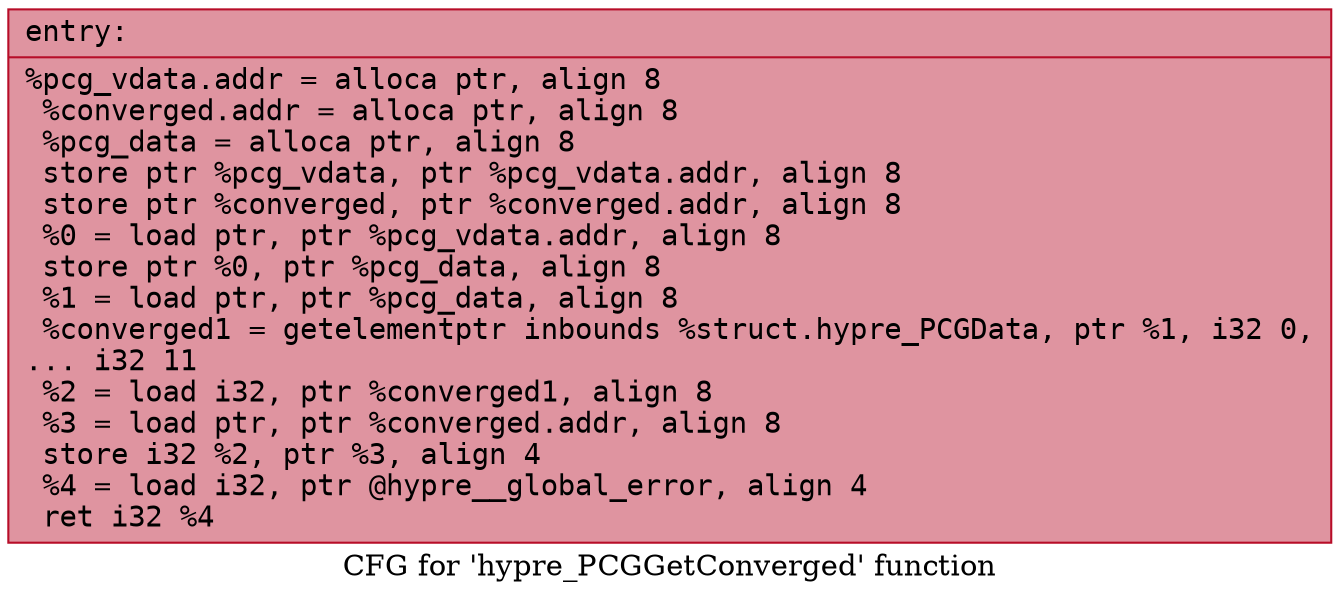 digraph "CFG for 'hypre_PCGGetConverged' function" {
	label="CFG for 'hypre_PCGGetConverged' function";

	Node0x55706168a200 [shape=record,color="#b70d28ff", style=filled, fillcolor="#b70d2870" fontname="Courier",label="{entry:\l|  %pcg_vdata.addr = alloca ptr, align 8\l  %converged.addr = alloca ptr, align 8\l  %pcg_data = alloca ptr, align 8\l  store ptr %pcg_vdata, ptr %pcg_vdata.addr, align 8\l  store ptr %converged, ptr %converged.addr, align 8\l  %0 = load ptr, ptr %pcg_vdata.addr, align 8\l  store ptr %0, ptr %pcg_data, align 8\l  %1 = load ptr, ptr %pcg_data, align 8\l  %converged1 = getelementptr inbounds %struct.hypre_PCGData, ptr %1, i32 0,\l... i32 11\l  %2 = load i32, ptr %converged1, align 8\l  %3 = load ptr, ptr %converged.addr, align 8\l  store i32 %2, ptr %3, align 4\l  %4 = load i32, ptr @hypre__global_error, align 4\l  ret i32 %4\l}"];
}
